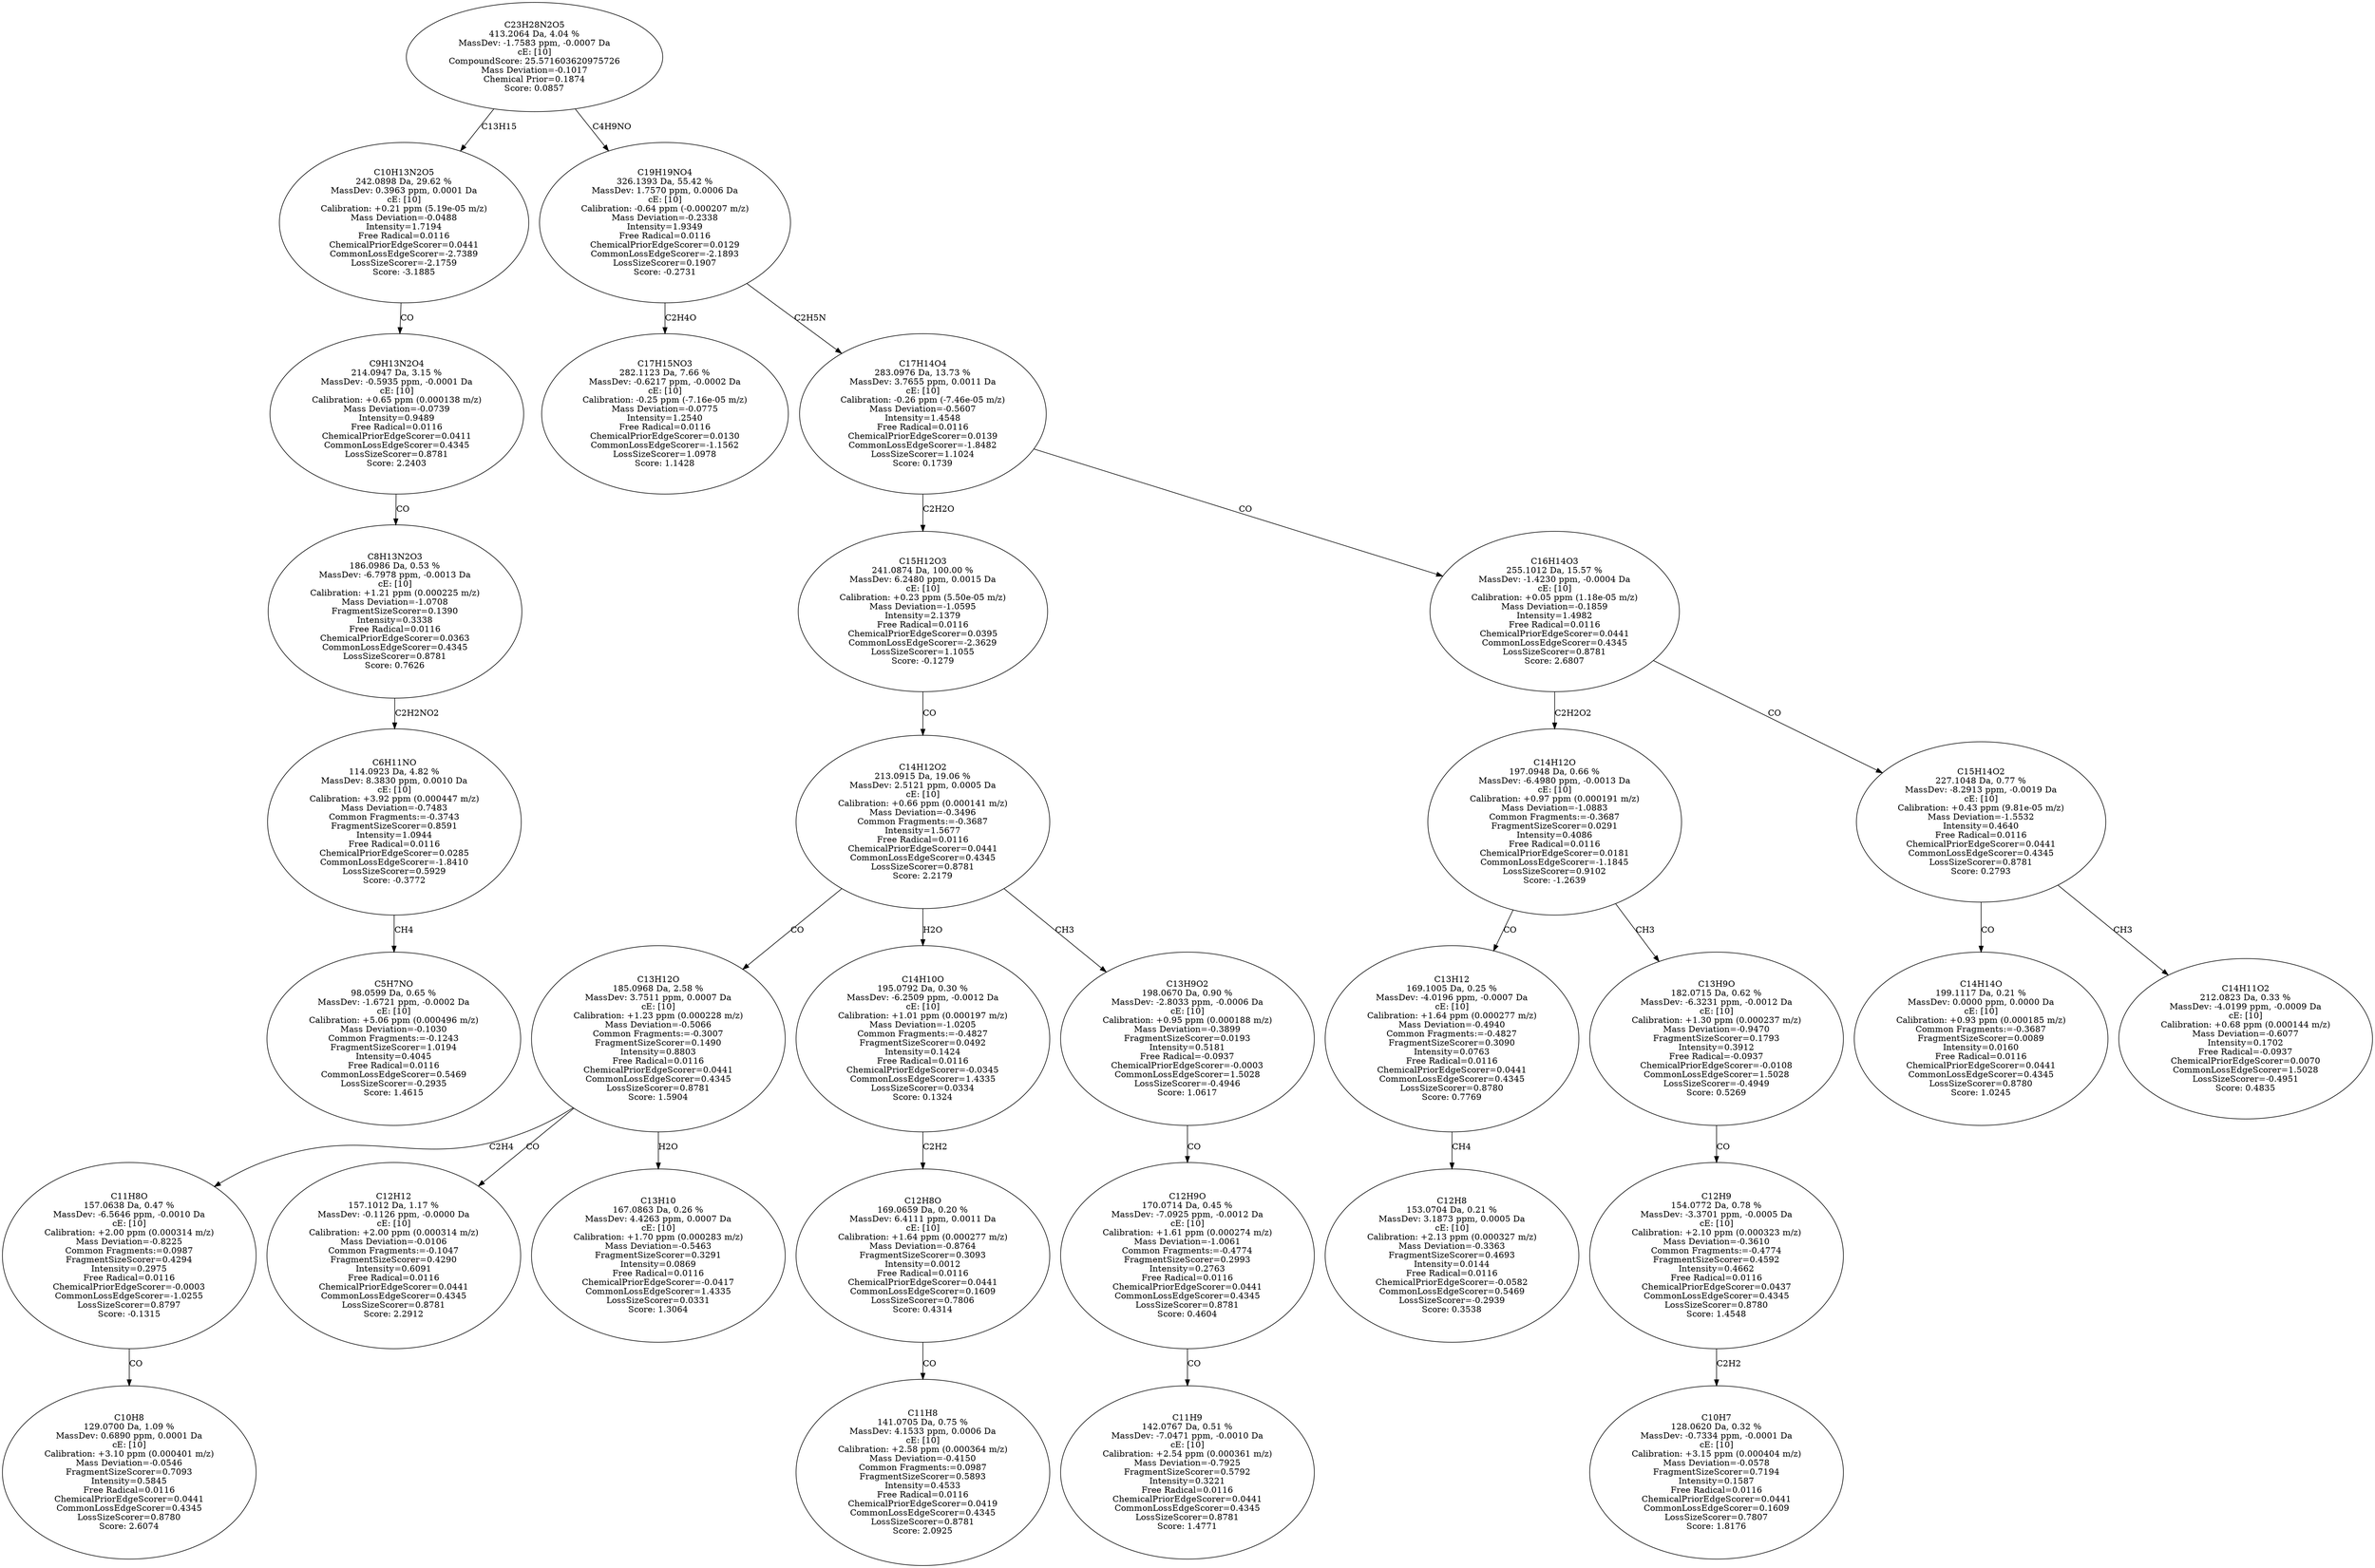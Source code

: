 strict digraph {
v1 [label="C5H7NO\n98.0599 Da, 0.65 %\nMassDev: -1.6721 ppm, -0.0002 Da\ncE: [10]\nCalibration: +5.06 ppm (0.000496 m/z)\nMass Deviation=-0.1030\nCommon Fragments:=-0.1243\nFragmentSizeScorer=1.0194\nIntensity=0.4045\nFree Radical=0.0116\nCommonLossEdgeScorer=0.5469\nLossSizeScorer=-0.2935\nScore: 1.4615"];
v2 [label="C6H11NO\n114.0923 Da, 4.82 %\nMassDev: 8.3830 ppm, 0.0010 Da\ncE: [10]\nCalibration: +3.92 ppm (0.000447 m/z)\nMass Deviation=-0.7483\nCommon Fragments:=-0.3743\nFragmentSizeScorer=0.8591\nIntensity=1.0944\nFree Radical=0.0116\nChemicalPriorEdgeScorer=0.0285\nCommonLossEdgeScorer=-1.8410\nLossSizeScorer=0.5929\nScore: -0.3772"];
v3 [label="C8H13N2O3\n186.0986 Da, 0.53 %\nMassDev: -6.7978 ppm, -0.0013 Da\ncE: [10]\nCalibration: +1.21 ppm (0.000225 m/z)\nMass Deviation=-1.0708\nFragmentSizeScorer=0.1390\nIntensity=0.3338\nFree Radical=0.0116\nChemicalPriorEdgeScorer=0.0363\nCommonLossEdgeScorer=0.4345\nLossSizeScorer=0.8781\nScore: 0.7626"];
v4 [label="C9H13N2O4\n214.0947 Da, 3.15 %\nMassDev: -0.5935 ppm, -0.0001 Da\ncE: [10]\nCalibration: +0.65 ppm (0.000138 m/z)\nMass Deviation=-0.0739\nIntensity=0.9489\nFree Radical=0.0116\nChemicalPriorEdgeScorer=0.0411\nCommonLossEdgeScorer=0.4345\nLossSizeScorer=0.8781\nScore: 2.2403"];
v5 [label="C10H13N2O5\n242.0898 Da, 29.62 %\nMassDev: 0.3963 ppm, 0.0001 Da\ncE: [10]\nCalibration: +0.21 ppm (5.19e-05 m/z)\nMass Deviation=-0.0488\nIntensity=1.7194\nFree Radical=0.0116\nChemicalPriorEdgeScorer=0.0441\nCommonLossEdgeScorer=-2.7389\nLossSizeScorer=-2.1759\nScore: -3.1885"];
v6 [label="C17H15NO3\n282.1123 Da, 7.66 %\nMassDev: -0.6217 ppm, -0.0002 Da\ncE: [10]\nCalibration: -0.25 ppm (-7.16e-05 m/z)\nMass Deviation=-0.0775\nIntensity=1.2540\nFree Radical=0.0116\nChemicalPriorEdgeScorer=0.0130\nCommonLossEdgeScorer=-1.1562\nLossSizeScorer=1.0978\nScore: 1.1428"];
v7 [label="C10H8\n129.0700 Da, 1.09 %\nMassDev: 0.6890 ppm, 0.0001 Da\ncE: [10]\nCalibration: +3.10 ppm (0.000401 m/z)\nMass Deviation=-0.0546\nFragmentSizeScorer=0.7093\nIntensity=0.5845\nFree Radical=0.0116\nChemicalPriorEdgeScorer=0.0441\nCommonLossEdgeScorer=0.4345\nLossSizeScorer=0.8780\nScore: 2.6074"];
v8 [label="C11H8O\n157.0638 Da, 0.47 %\nMassDev: -6.5646 ppm, -0.0010 Da\ncE: [10]\nCalibration: +2.00 ppm (0.000314 m/z)\nMass Deviation=-0.8225\nCommon Fragments:=0.0987\nFragmentSizeScorer=0.4294\nIntensity=0.2975\nFree Radical=0.0116\nChemicalPriorEdgeScorer=-0.0003\nCommonLossEdgeScorer=-1.0255\nLossSizeScorer=0.8797\nScore: -0.1315"];
v9 [label="C12H12\n157.1012 Da, 1.17 %\nMassDev: -0.1126 ppm, -0.0000 Da\ncE: [10]\nCalibration: +2.00 ppm (0.000314 m/z)\nMass Deviation=-0.0106\nCommon Fragments:=-0.1047\nFragmentSizeScorer=0.4290\nIntensity=0.6091\nFree Radical=0.0116\nChemicalPriorEdgeScorer=0.0441\nCommonLossEdgeScorer=0.4345\nLossSizeScorer=0.8781\nScore: 2.2912"];
v10 [label="C13H10\n167.0863 Da, 0.26 %\nMassDev: 4.4263 ppm, 0.0007 Da\ncE: [10]\nCalibration: +1.70 ppm (0.000283 m/z)\nMass Deviation=-0.5463\nFragmentSizeScorer=0.3291\nIntensity=0.0869\nFree Radical=0.0116\nChemicalPriorEdgeScorer=-0.0417\nCommonLossEdgeScorer=1.4335\nLossSizeScorer=0.0331\nScore: 1.3064"];
v11 [label="C13H12O\n185.0968 Da, 2.58 %\nMassDev: 3.7511 ppm, 0.0007 Da\ncE: [10]\nCalibration: +1.23 ppm (0.000228 m/z)\nMass Deviation=-0.5066\nCommon Fragments:=-0.3007\nFragmentSizeScorer=0.1490\nIntensity=0.8803\nFree Radical=0.0116\nChemicalPriorEdgeScorer=0.0441\nCommonLossEdgeScorer=0.4345\nLossSizeScorer=0.8781\nScore: 1.5904"];
v12 [label="C11H8\n141.0705 Da, 0.75 %\nMassDev: 4.1533 ppm, 0.0006 Da\ncE: [10]\nCalibration: +2.58 ppm (0.000364 m/z)\nMass Deviation=-0.4150\nCommon Fragments:=0.0987\nFragmentSizeScorer=0.5893\nIntensity=0.4533\nFree Radical=0.0116\nChemicalPriorEdgeScorer=0.0419\nCommonLossEdgeScorer=0.4345\nLossSizeScorer=0.8781\nScore: 2.0925"];
v13 [label="C12H8O\n169.0659 Da, 0.20 %\nMassDev: 6.4111 ppm, 0.0011 Da\ncE: [10]\nCalibration: +1.64 ppm (0.000277 m/z)\nMass Deviation=-0.8764\nFragmentSizeScorer=0.3093\nIntensity=0.0012\nFree Radical=0.0116\nChemicalPriorEdgeScorer=0.0441\nCommonLossEdgeScorer=0.1609\nLossSizeScorer=0.7806\nScore: 0.4314"];
v14 [label="C14H10O\n195.0792 Da, 0.30 %\nMassDev: -6.2509 ppm, -0.0012 Da\ncE: [10]\nCalibration: +1.01 ppm (0.000197 m/z)\nMass Deviation=-1.0205\nCommon Fragments:=-0.4827\nFragmentSizeScorer=0.0492\nIntensity=0.1424\nFree Radical=0.0116\nChemicalPriorEdgeScorer=-0.0345\nCommonLossEdgeScorer=1.4335\nLossSizeScorer=0.0334\nScore: 0.1324"];
v15 [label="C11H9\n142.0767 Da, 0.51 %\nMassDev: -7.0471 ppm, -0.0010 Da\ncE: [10]\nCalibration: +2.54 ppm (0.000361 m/z)\nMass Deviation=-0.7925\nFragmentSizeScorer=0.5792\nIntensity=0.3221\nFree Radical=0.0116\nChemicalPriorEdgeScorer=0.0441\nCommonLossEdgeScorer=0.4345\nLossSizeScorer=0.8781\nScore: 1.4771"];
v16 [label="C12H9O\n170.0714 Da, 0.45 %\nMassDev: -7.0925 ppm, -0.0012 Da\ncE: [10]\nCalibration: +1.61 ppm (0.000274 m/z)\nMass Deviation=-1.0061\nCommon Fragments:=-0.4774\nFragmentSizeScorer=0.2993\nIntensity=0.2763\nFree Radical=0.0116\nChemicalPriorEdgeScorer=0.0441\nCommonLossEdgeScorer=0.4345\nLossSizeScorer=0.8781\nScore: 0.4604"];
v17 [label="C13H9O2\n198.0670 Da, 0.90 %\nMassDev: -2.8033 ppm, -0.0006 Da\ncE: [10]\nCalibration: +0.95 ppm (0.000188 m/z)\nMass Deviation=-0.3899\nFragmentSizeScorer=0.0193\nIntensity=0.5181\nFree Radical=-0.0937\nChemicalPriorEdgeScorer=-0.0003\nCommonLossEdgeScorer=1.5028\nLossSizeScorer=-0.4946\nScore: 1.0617"];
v18 [label="C14H12O2\n213.0915 Da, 19.06 %\nMassDev: 2.5121 ppm, 0.0005 Da\ncE: [10]\nCalibration: +0.66 ppm (0.000141 m/z)\nMass Deviation=-0.3496\nCommon Fragments:=-0.3687\nIntensity=1.5677\nFree Radical=0.0116\nChemicalPriorEdgeScorer=0.0441\nCommonLossEdgeScorer=0.4345\nLossSizeScorer=0.8781\nScore: 2.2179"];
v19 [label="C15H12O3\n241.0874 Da, 100.00 %\nMassDev: 6.2480 ppm, 0.0015 Da\ncE: [10]\nCalibration: +0.23 ppm (5.50e-05 m/z)\nMass Deviation=-1.0595\nIntensity=2.1379\nFree Radical=0.0116\nChemicalPriorEdgeScorer=0.0395\nCommonLossEdgeScorer=-2.3629\nLossSizeScorer=1.1055\nScore: -0.1279"];
v20 [label="C12H8\n153.0704 Da, 0.21 %\nMassDev: 3.1873 ppm, 0.0005 Da\ncE: [10]\nCalibration: +2.13 ppm (0.000327 m/z)\nMass Deviation=-0.3363\nFragmentSizeScorer=0.4693\nIntensity=0.0144\nFree Radical=0.0116\nChemicalPriorEdgeScorer=-0.0582\nCommonLossEdgeScorer=0.5469\nLossSizeScorer=-0.2939\nScore: 0.3538"];
v21 [label="C13H12\n169.1005 Da, 0.25 %\nMassDev: -4.0196 ppm, -0.0007 Da\ncE: [10]\nCalibration: +1.64 ppm (0.000277 m/z)\nMass Deviation=-0.4940\nCommon Fragments:=-0.4827\nFragmentSizeScorer=0.3090\nIntensity=0.0763\nFree Radical=0.0116\nChemicalPriorEdgeScorer=0.0441\nCommonLossEdgeScorer=0.4345\nLossSizeScorer=0.8780\nScore: 0.7769"];
v22 [label="C10H7\n128.0620 Da, 0.32 %\nMassDev: -0.7334 ppm, -0.0001 Da\ncE: [10]\nCalibration: +3.15 ppm (0.000404 m/z)\nMass Deviation=-0.0578\nFragmentSizeScorer=0.7194\nIntensity=0.1587\nFree Radical=0.0116\nChemicalPriorEdgeScorer=0.0441\nCommonLossEdgeScorer=0.1609\nLossSizeScorer=0.7807\nScore: 1.8176"];
v23 [label="C12H9\n154.0772 Da, 0.78 %\nMassDev: -3.3701 ppm, -0.0005 Da\ncE: [10]\nCalibration: +2.10 ppm (0.000323 m/z)\nMass Deviation=-0.3610\nCommon Fragments:=-0.4774\nFragmentSizeScorer=0.4592\nIntensity=0.4662\nFree Radical=0.0116\nChemicalPriorEdgeScorer=0.0437\nCommonLossEdgeScorer=0.4345\nLossSizeScorer=0.8780\nScore: 1.4548"];
v24 [label="C13H9O\n182.0715 Da, 0.62 %\nMassDev: -6.3231 ppm, -0.0012 Da\ncE: [10]\nCalibration: +1.30 ppm (0.000237 m/z)\nMass Deviation=-0.9470\nFragmentSizeScorer=0.1793\nIntensity=0.3912\nFree Radical=-0.0937\nChemicalPriorEdgeScorer=-0.0108\nCommonLossEdgeScorer=1.5028\nLossSizeScorer=-0.4949\nScore: 0.5269"];
v25 [label="C14H12O\n197.0948 Da, 0.66 %\nMassDev: -6.4980 ppm, -0.0013 Da\ncE: [10]\nCalibration: +0.97 ppm (0.000191 m/z)\nMass Deviation=-1.0883\nCommon Fragments:=-0.3687\nFragmentSizeScorer=0.0291\nIntensity=0.4086\nFree Radical=0.0116\nChemicalPriorEdgeScorer=0.0181\nCommonLossEdgeScorer=-1.1845\nLossSizeScorer=0.9102\nScore: -1.2639"];
v26 [label="C14H14O\n199.1117 Da, 0.21 %\nMassDev: 0.0000 ppm, 0.0000 Da\ncE: [10]\nCalibration: +0.93 ppm (0.000185 m/z)\nCommon Fragments:=-0.3687\nFragmentSizeScorer=0.0089\nIntensity=0.0160\nFree Radical=0.0116\nChemicalPriorEdgeScorer=0.0441\nCommonLossEdgeScorer=0.4345\nLossSizeScorer=0.8780\nScore: 1.0245"];
v27 [label="C14H11O2\n212.0823 Da, 0.33 %\nMassDev: -4.0199 ppm, -0.0009 Da\ncE: [10]\nCalibration: +0.68 ppm (0.000144 m/z)\nMass Deviation=-0.6077\nIntensity=0.1702\nFree Radical=-0.0937\nChemicalPriorEdgeScorer=0.0070\nCommonLossEdgeScorer=1.5028\nLossSizeScorer=-0.4951\nScore: 0.4835"];
v28 [label="C15H14O2\n227.1048 Da, 0.77 %\nMassDev: -8.2913 ppm, -0.0019 Da\ncE: [10]\nCalibration: +0.43 ppm (9.81e-05 m/z)\nMass Deviation=-1.5532\nIntensity=0.4640\nFree Radical=0.0116\nChemicalPriorEdgeScorer=0.0441\nCommonLossEdgeScorer=0.4345\nLossSizeScorer=0.8781\nScore: 0.2793"];
v29 [label="C16H14O3\n255.1012 Da, 15.57 %\nMassDev: -1.4230 ppm, -0.0004 Da\ncE: [10]\nCalibration: +0.05 ppm (1.18e-05 m/z)\nMass Deviation=-0.1859\nIntensity=1.4982\nFree Radical=0.0116\nChemicalPriorEdgeScorer=0.0441\nCommonLossEdgeScorer=0.4345\nLossSizeScorer=0.8781\nScore: 2.6807"];
v30 [label="C17H14O4\n283.0976 Da, 13.73 %\nMassDev: 3.7655 ppm, 0.0011 Da\ncE: [10]\nCalibration: -0.26 ppm (-7.46e-05 m/z)\nMass Deviation=-0.5607\nIntensity=1.4548\nFree Radical=0.0116\nChemicalPriorEdgeScorer=0.0139\nCommonLossEdgeScorer=-1.8482\nLossSizeScorer=1.1024\nScore: 0.1739"];
v31 [label="C19H19NO4\n326.1393 Da, 55.42 %\nMassDev: 1.7570 ppm, 0.0006 Da\ncE: [10]\nCalibration: -0.64 ppm (-0.000207 m/z)\nMass Deviation=-0.2338\nIntensity=1.9349\nFree Radical=0.0116\nChemicalPriorEdgeScorer=0.0129\nCommonLossEdgeScorer=-2.1893\nLossSizeScorer=0.1907\nScore: -0.2731"];
v32 [label="C23H28N2O5\n413.2064 Da, 4.04 %\nMassDev: -1.7583 ppm, -0.0007 Da\ncE: [10]\nCompoundScore: 25.571603620975726\nMass Deviation=-0.1017\nChemical Prior=0.1874\nScore: 0.0857"];
v2 -> v1 [label="CH4"];
v3 -> v2 [label="C2H2NO2"];
v4 -> v3 [label="CO"];
v5 -> v4 [label="CO"];
v32 -> v5 [label="C13H15"];
v31 -> v6 [label="C2H4O"];
v8 -> v7 [label="CO"];
v11 -> v8 [label="C2H4"];
v11 -> v9 [label="CO"];
v11 -> v10 [label="H2O"];
v18 -> v11 [label="CO"];
v13 -> v12 [label="CO"];
v14 -> v13 [label="C2H2"];
v18 -> v14 [label="H2O"];
v16 -> v15 [label="CO"];
v17 -> v16 [label="CO"];
v18 -> v17 [label="CH3"];
v19 -> v18 [label="CO"];
v30 -> v19 [label="C2H2O"];
v21 -> v20 [label="CH4"];
v25 -> v21 [label="CO"];
v23 -> v22 [label="C2H2"];
v24 -> v23 [label="CO"];
v25 -> v24 [label="CH3"];
v29 -> v25 [label="C2H2O2"];
v28 -> v26 [label="CO"];
v28 -> v27 [label="CH3"];
v29 -> v28 [label="CO"];
v30 -> v29 [label="CO"];
v31 -> v30 [label="C2H5N"];
v32 -> v31 [label="C4H9NO"];
}